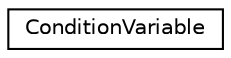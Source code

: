 digraph "Graphical Class Hierarchy"
{
  edge [fontname="Helvetica",fontsize="10",labelfontname="Helvetica",labelfontsize="10"];
  node [fontname="Helvetica",fontsize="10",shape=record];
  rankdir="LR";
  Node1 [label="ConditionVariable",height=0.2,width=0.4,color="black", fillcolor="white", style="filled",URL="$classConditionVariable.html",tooltip="A user level condition variable. "];
}
